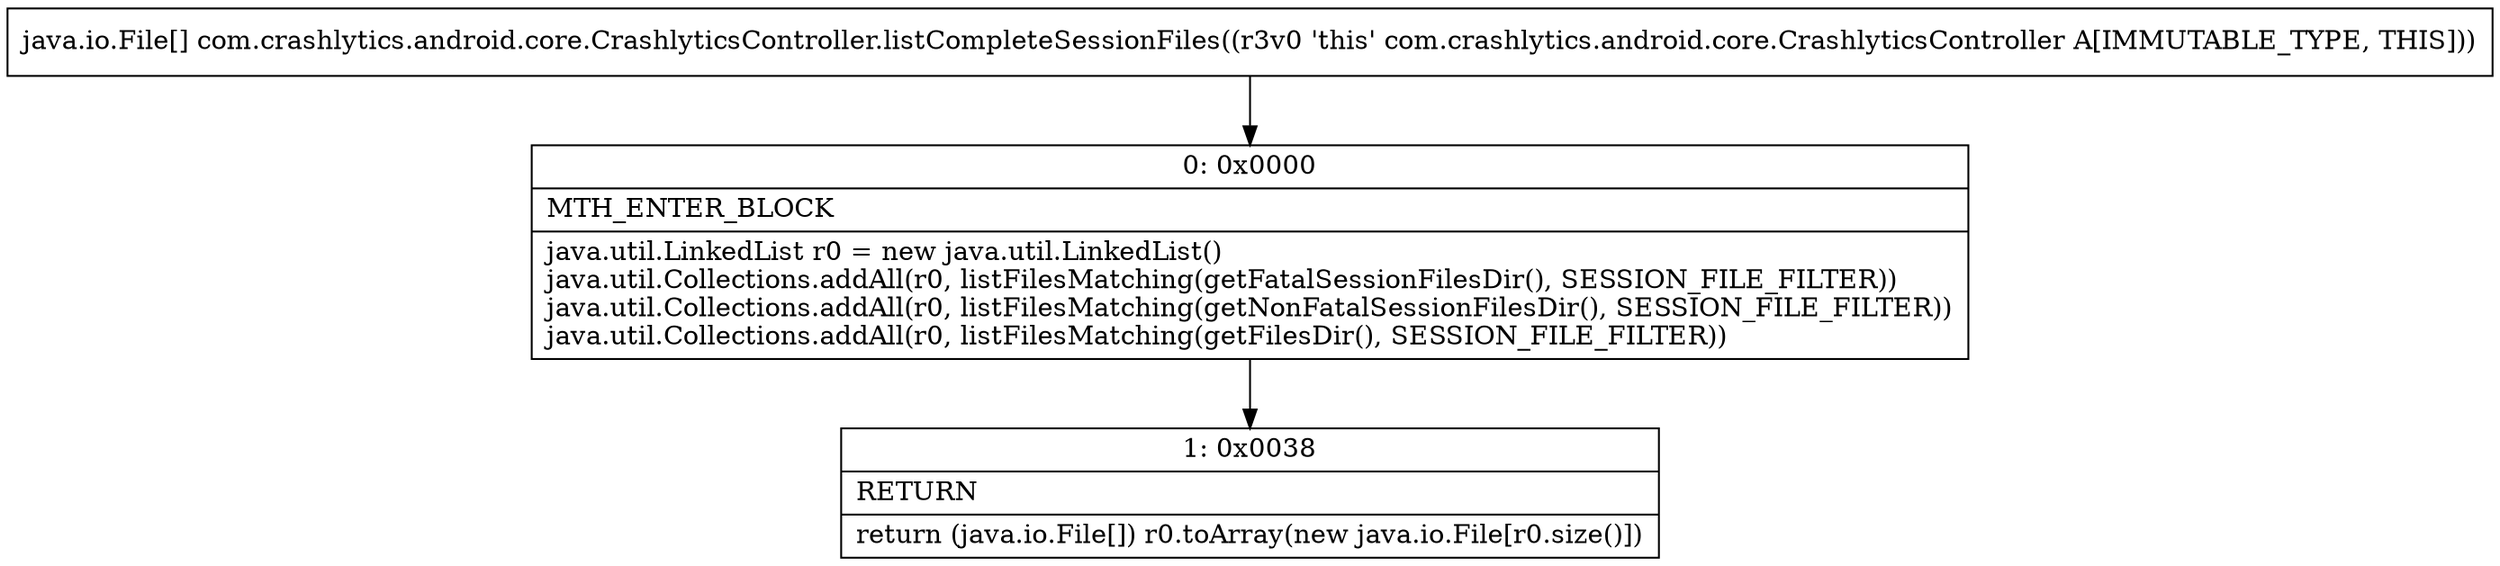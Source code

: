 digraph "CFG forcom.crashlytics.android.core.CrashlyticsController.listCompleteSessionFiles()[Ljava\/io\/File;" {
Node_0 [shape=record,label="{0\:\ 0x0000|MTH_ENTER_BLOCK\l|java.util.LinkedList r0 = new java.util.LinkedList()\ljava.util.Collections.addAll(r0, listFilesMatching(getFatalSessionFilesDir(), SESSION_FILE_FILTER))\ljava.util.Collections.addAll(r0, listFilesMatching(getNonFatalSessionFilesDir(), SESSION_FILE_FILTER))\ljava.util.Collections.addAll(r0, listFilesMatching(getFilesDir(), SESSION_FILE_FILTER))\l}"];
Node_1 [shape=record,label="{1\:\ 0x0038|RETURN\l|return (java.io.File[]) r0.toArray(new java.io.File[r0.size()])\l}"];
MethodNode[shape=record,label="{java.io.File[] com.crashlytics.android.core.CrashlyticsController.listCompleteSessionFiles((r3v0 'this' com.crashlytics.android.core.CrashlyticsController A[IMMUTABLE_TYPE, THIS])) }"];
MethodNode -> Node_0;
Node_0 -> Node_1;
}

